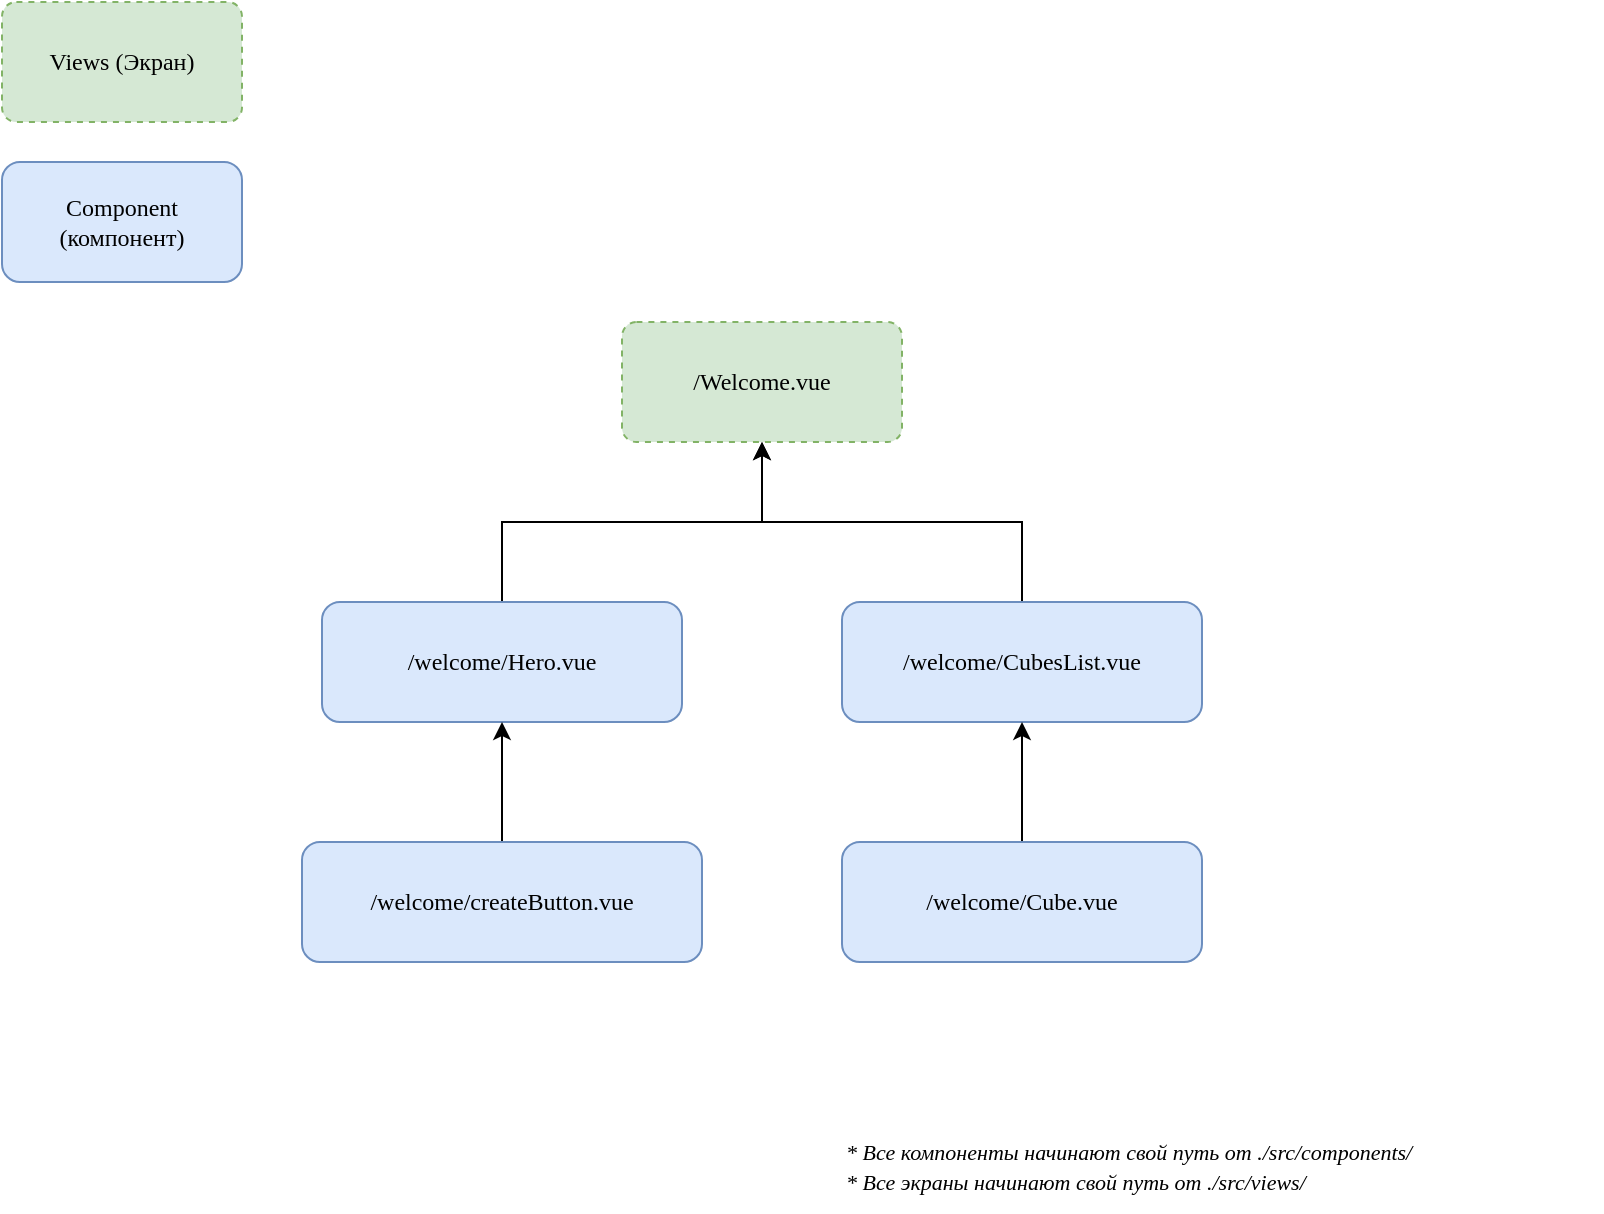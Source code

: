 <mxfile version="20.2.6"><diagram id="W95Ovq-UEVmM_jIwma8s" name="Страница 1"><mxGraphModel dx="1183" dy="746" grid="1" gridSize="10" guides="1" tooltips="1" connect="1" arrows="1" fold="1" page="1" pageScale="1" pageWidth="827" pageHeight="1169" math="0" shadow="0"><root><mxCell id="0"/><mxCell id="1" parent="0"/><mxCell id="Rl9vtbRZfSxN79dcyBGz-1" value="/Welcome.vue" style="rounded=1;whiteSpace=wrap;html=1;fillColor=#d5e8d4;strokeColor=#82b366;arcSize=12;dashed=1;fontFamily=JetBrains Mono;fontSource=https%3A%2F%2Ffonts.googleapis.com%2Fcss%3Ffamily%3DJetBrains%2BMono;" vertex="1" parent="1"><mxGeometry x="330" y="180" width="140" height="60" as="geometry"/></mxCell><mxCell id="Rl9vtbRZfSxN79dcyBGz-8" style="edgeStyle=orthogonalEdgeStyle;rounded=0;orthogonalLoop=1;jettySize=auto;html=1;fontFamily=JetBrains Mono;fontSource=https%3A%2F%2Ffonts.googleapis.com%2Fcss%3Ffamily%3DJetBrains%2BMono;" edge="1" parent="1" source="Rl9vtbRZfSxN79dcyBGz-2" target="Rl9vtbRZfSxN79dcyBGz-1"><mxGeometry relative="1" as="geometry"/></mxCell><mxCell id="Rl9vtbRZfSxN79dcyBGz-2" value="/welcome/Hero.vue" style="rounded=1;whiteSpace=wrap;html=1;fillColor=#dae8fc;strokeColor=#6c8ebf;fontFamily=JetBrains Mono;fontSource=https%3A%2F%2Ffonts.googleapis.com%2Fcss%3Ffamily%3DJetBrains%2BMono;" vertex="1" parent="1"><mxGeometry x="180" y="320" width="180" height="60" as="geometry"/></mxCell><mxCell id="Rl9vtbRZfSxN79dcyBGz-3" value="Views (Экран)" style="rounded=1;whiteSpace=wrap;html=1;fillColor=#d5e8d4;strokeColor=#82b366;arcSize=12;dashed=1;fontFamily=JetBrains Mono;fontSource=https%3A%2F%2Ffonts.googleapis.com%2Fcss%3Ffamily%3DJetBrains%2BMono;" vertex="1" parent="1"><mxGeometry x="20" y="20" width="120" height="60" as="geometry"/></mxCell><mxCell id="Rl9vtbRZfSxN79dcyBGz-4" value="Component (компонент)" style="rounded=1;whiteSpace=wrap;html=1;fillColor=#dae8fc;strokeColor=#6c8ebf;fontFamily=JetBrains Mono;fontSource=https%3A%2F%2Ffonts.googleapis.com%2Fcss%3Ffamily%3DJetBrains%2BMono;" vertex="1" parent="1"><mxGeometry x="20" y="100" width="120" height="60" as="geometry"/></mxCell><mxCell id="Rl9vtbRZfSxN79dcyBGz-9" style="edgeStyle=orthogonalEdgeStyle;rounded=0;orthogonalLoop=1;jettySize=auto;html=1;fontFamily=JetBrains Mono;fontSource=https%3A%2F%2Ffonts.googleapis.com%2Fcss%3Ffamily%3DJetBrains%2BMono;" edge="1" parent="1" source="Rl9vtbRZfSxN79dcyBGz-5" target="Rl9vtbRZfSxN79dcyBGz-1"><mxGeometry relative="1" as="geometry"/></mxCell><mxCell id="Rl9vtbRZfSxN79dcyBGz-5" value="/welcome/CubesList.vue" style="rounded=1;whiteSpace=wrap;html=1;fillColor=#dae8fc;strokeColor=#6c8ebf;fontFamily=JetBrains Mono;fontSource=https%3A%2F%2Ffonts.googleapis.com%2Fcss%3Ffamily%3DJetBrains%2BMono;" vertex="1" parent="1"><mxGeometry x="440" y="320" width="180" height="60" as="geometry"/></mxCell><mxCell id="Rl9vtbRZfSxN79dcyBGz-12" style="edgeStyle=orthogonalEdgeStyle;rounded=0;orthogonalLoop=1;jettySize=auto;html=1;fontSize=11;" edge="1" parent="1" source="Rl9vtbRZfSxN79dcyBGz-11" target="Rl9vtbRZfSxN79dcyBGz-5"><mxGeometry relative="1" as="geometry"/></mxCell><mxCell id="Rl9vtbRZfSxN79dcyBGz-11" value="/welcome/Cube.vue" style="rounded=1;whiteSpace=wrap;html=1;fillColor=#dae8fc;strokeColor=#6c8ebf;fontFamily=JetBrains Mono;fontSource=https%3A%2F%2Ffonts.googleapis.com%2Fcss%3Ffamily%3DJetBrains%2BMono;" vertex="1" parent="1"><mxGeometry x="440" y="440" width="180" height="60" as="geometry"/></mxCell><mxCell id="Rl9vtbRZfSxN79dcyBGz-14" style="edgeStyle=orthogonalEdgeStyle;rounded=0;orthogonalLoop=1;jettySize=auto;html=1;fontSize=11;" edge="1" parent="1" source="Rl9vtbRZfSxN79dcyBGz-13" target="Rl9vtbRZfSxN79dcyBGz-2"><mxGeometry relative="1" as="geometry"/></mxCell><mxCell id="Rl9vtbRZfSxN79dcyBGz-13" value="/welcome/createButton.vue" style="rounded=1;whiteSpace=wrap;html=1;fillColor=#dae8fc;strokeColor=#6c8ebf;fontFamily=JetBrains Mono;fontSource=https%3A%2F%2Ffonts.googleapis.com%2Fcss%3Ffamily%3DJetBrains%2BMono;" vertex="1" parent="1"><mxGeometry x="170" y="440" width="200" height="60" as="geometry"/></mxCell><mxCell id="Rl9vtbRZfSxN79dcyBGz-16" value="" style="group" vertex="1" connectable="0" parent="1"><mxGeometry x="440" y="580" width="380" height="45" as="geometry"/></mxCell><mxCell id="Rl9vtbRZfSxN79dcyBGz-10" value="* Все компоненты начинают свой путь от ./src/components/" style="text;html=1;strokeColor=none;fillColor=none;align=left;verticalAlign=middle;whiteSpace=wrap;rounded=0;fontFamily=JetBrains Mono;fontSource=https%3A%2F%2Ffonts.googleapis.com%2Fcss%3Ffamily%3DJetBrains%2BMono;fontSize=11;fontStyle=2" vertex="1" parent="Rl9vtbRZfSxN79dcyBGz-16"><mxGeometry width="380" height="30" as="geometry"/></mxCell><mxCell id="Rl9vtbRZfSxN79dcyBGz-15" value="* Все экраны начинают свой путь от ./src/views/" style="text;html=1;strokeColor=none;fillColor=none;align=left;verticalAlign=middle;whiteSpace=wrap;rounded=0;fontFamily=JetBrains Mono;fontSource=https%3A%2F%2Ffonts.googleapis.com%2Fcss%3Ffamily%3DJetBrains%2BMono;fontSize=11;fontStyle=2" vertex="1" parent="Rl9vtbRZfSxN79dcyBGz-16"><mxGeometry y="15" width="366" height="30" as="geometry"/></mxCell></root></mxGraphModel></diagram></mxfile>
